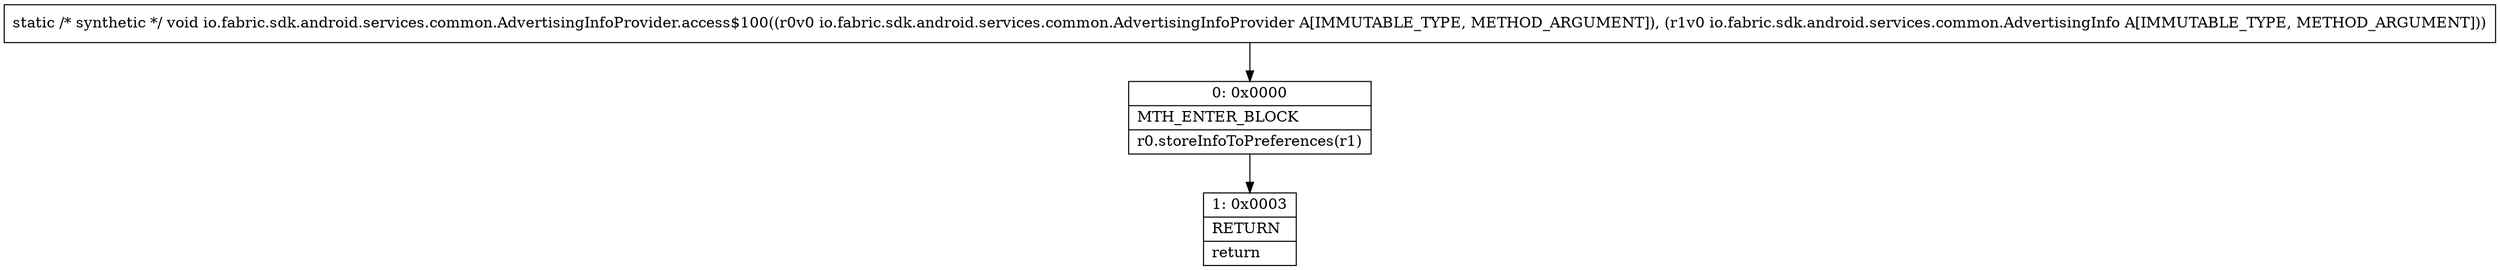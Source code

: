 digraph "CFG forio.fabric.sdk.android.services.common.AdvertisingInfoProvider.access$100(Lio\/fabric\/sdk\/android\/services\/common\/AdvertisingInfoProvider;Lio\/fabric\/sdk\/android\/services\/common\/AdvertisingInfo;)V" {
Node_0 [shape=record,label="{0\:\ 0x0000|MTH_ENTER_BLOCK\l|r0.storeInfoToPreferences(r1)\l}"];
Node_1 [shape=record,label="{1\:\ 0x0003|RETURN\l|return\l}"];
MethodNode[shape=record,label="{static \/* synthetic *\/ void io.fabric.sdk.android.services.common.AdvertisingInfoProvider.access$100((r0v0 io.fabric.sdk.android.services.common.AdvertisingInfoProvider A[IMMUTABLE_TYPE, METHOD_ARGUMENT]), (r1v0 io.fabric.sdk.android.services.common.AdvertisingInfo A[IMMUTABLE_TYPE, METHOD_ARGUMENT])) }"];
MethodNode -> Node_0;
Node_0 -> Node_1;
}

